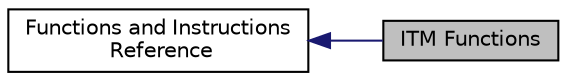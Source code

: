 digraph "ITM Functions"
{
  edge [fontname="Helvetica",fontsize="10",labelfontname="Helvetica",labelfontsize="10"];
  node [fontname="Helvetica",fontsize="10",shape=record];
  rankdir=LR;
  Node1 [label="Functions and Instructions\l Reference",height=0.2,width=0.4,color="black", fillcolor="white", style="filled",URL="$d8/df6/group__CMSIS__Core__FunctionInterface.html"];
  Node0 [label="ITM Functions",height=0.2,width=0.4,color="black", fillcolor="grey75", style="filled" fontcolor="black"];
  Node1->Node0 [shape=plaintext, color="midnightblue", dir="back", style="solid"];
}
